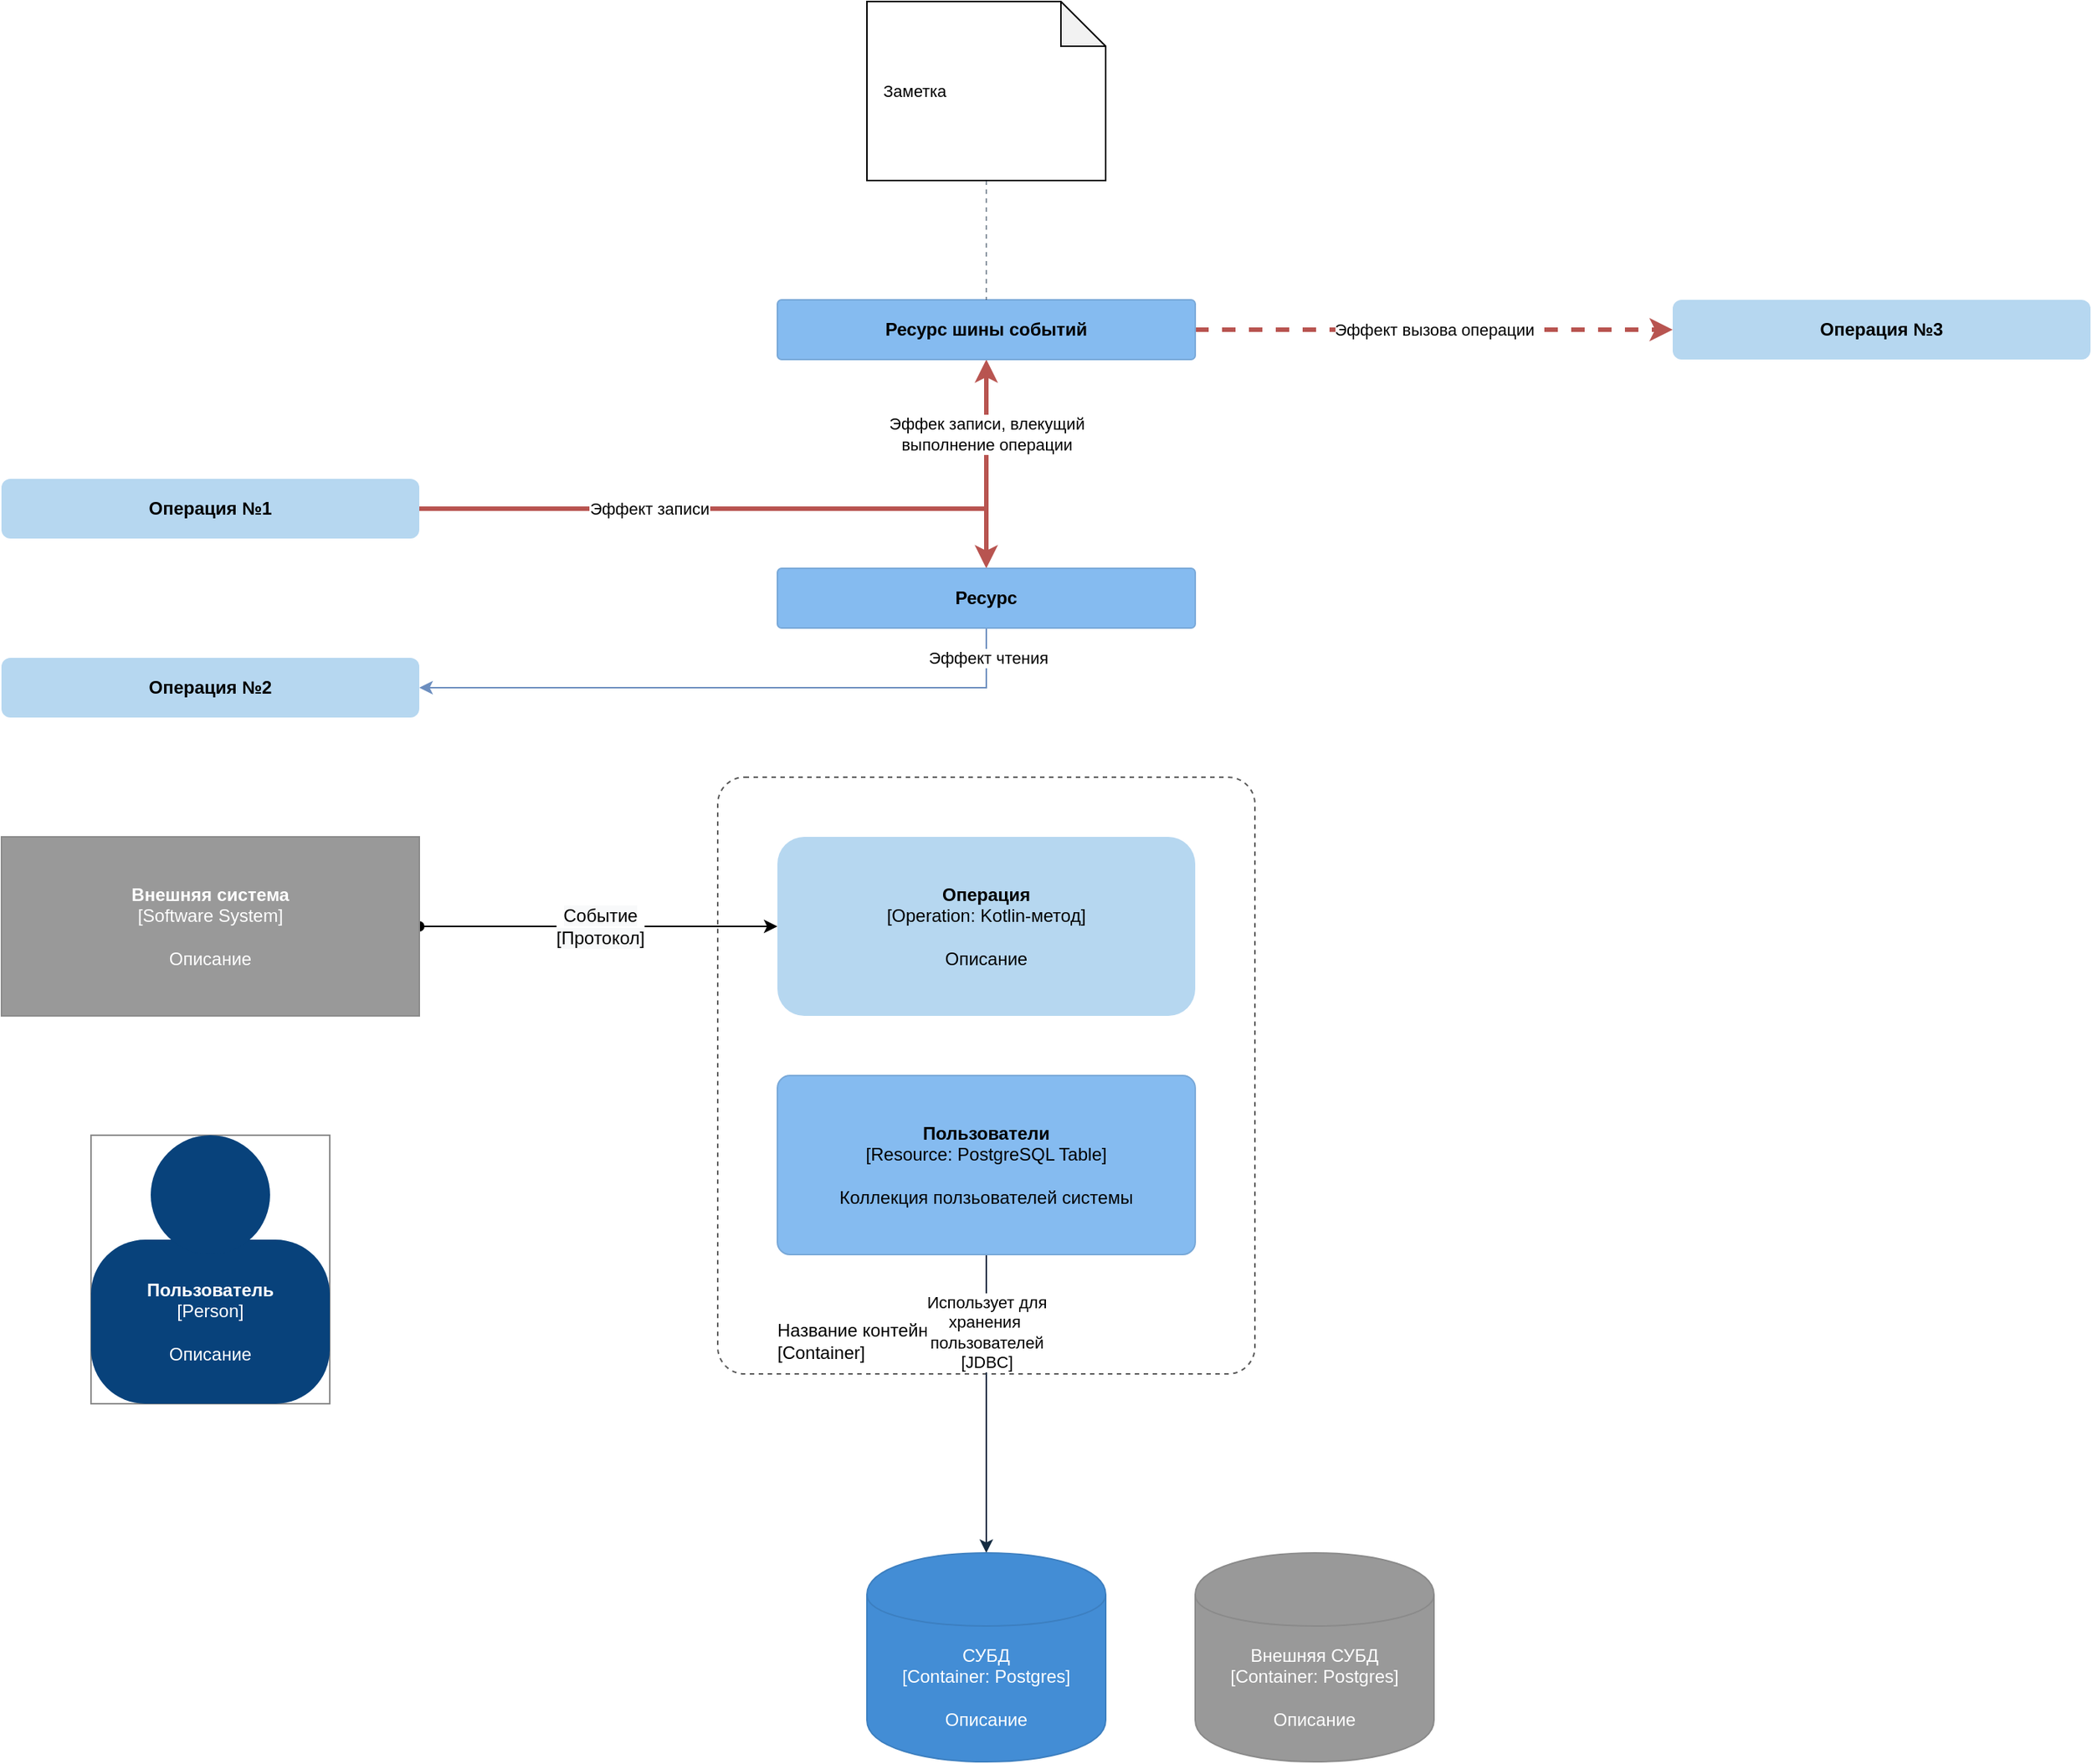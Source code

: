 <mxfile version="18.0.1" type="device"><diagram id="M19w_rIEWqRF342RBOoA" name="Page-1"><mxGraphModel dx="3097" dy="2398" grid="1" gridSize="10" guides="1" tooltips="1" connect="1" arrows="1" fold="1" page="1" pageScale="1" pageWidth="850" pageHeight="1100" math="0" shadow="0"><root><mxCell id="0"/><mxCell id="1" parent="0"/><mxCell id="cSM93p7F_ZH4tl-92xQs-15" style="edgeStyle=orthogonalEdgeStyle;orthogonalLoop=1;jettySize=auto;html=1;startArrow=none;startFill=0;strokeColor=#B85450;strokeWidth=3;dashed=1;fillColor=#f8cecc;" edge="1" parent="1" source="cSM93p7F_ZH4tl-92xQs-12" target="cSM93p7F_ZH4tl-92xQs-14"><mxGeometry relative="1" as="geometry"><mxPoint x="220" y="-80" as="targetPoint"/><mxPoint x="1100" y="280" as="sourcePoint"/><Array as="points"><mxPoint x="960" y="-60"/><mxPoint x="960" y="-60"/></Array></mxGeometry></mxCell><mxCell id="cSM93p7F_ZH4tl-92xQs-2" value="Название контейнера&lt;br&gt;[Container]" style="rounded=1;whiteSpace=wrap;html=1;labelBackgroundColor=default;strokeColor=#595959;fillColor=none;dashed=1;shadow=0;glass=0;sketch=0;align=left;verticalAlign=bottom;spacingLeft=38;spacingBottom=5;perimeterSpacing=100;arcSize=5;" vertex="1" parent="1"><mxGeometry x="560" y="240" width="360" height="400" as="geometry"/></mxCell><mxCell id="cSM93p7F_ZH4tl-92xQs-3" style="edgeStyle=none;rounded=0;orthogonalLoop=1;jettySize=auto;html=1;fillColor=#f8cecc;strokeColor=#b85450;strokeWidth=3;" edge="1" parent="1" source="cSM93p7F_ZH4tl-92xQs-10" target="cSM93p7F_ZH4tl-92xQs-12"><mxGeometry relative="1" as="geometry"><mxPoint x="1010" y="60" as="targetPoint"/><Array as="points"><mxPoint x="740" y="60"/></Array><mxPoint x="610" y="20" as="sourcePoint"/></mxGeometry></mxCell><mxCell id="cSM93p7F_ZH4tl-92xQs-4" value="Эффек записи, влекущий &lt;br&gt;выполнение операции" style="edgeLabel;html=1;align=center;verticalAlign=middle;resizable=0;points=[];rounded=0;" vertex="1" connectable="0" parent="cSM93p7F_ZH4tl-92xQs-3"><mxGeometry x="0.138" relative="1" as="geometry"><mxPoint x="107" y="-50" as="offset"/></mxGeometry></mxCell><mxCell id="cSM93p7F_ZH4tl-92xQs-5" value="Операция №2" style="rounded=1;whiteSpace=wrap;html=1;fillColor=#B6D7F0;strokeColor=none;fontStyle=1" vertex="1" parent="1"><mxGeometry x="80" y="160" width="280" height="40" as="geometry"/></mxCell><mxCell id="cSM93p7F_ZH4tl-92xQs-6" style="edgeStyle=none;rounded=0;orthogonalLoop=1;jettySize=auto;html=1;fillColor=#dae8fc;strokeColor=#6c8ebf;" edge="1" parent="1" source="cSM93p7F_ZH4tl-92xQs-13" target="cSM93p7F_ZH4tl-92xQs-5"><mxGeometry relative="1" as="geometry"><mxPoint x="287.29" y="445" as="targetPoint"/><mxPoint x="499.105" y="180.224" as="sourcePoint"/><Array as="points"><mxPoint x="740" y="180"/></Array></mxGeometry></mxCell><mxCell id="cSM93p7F_ZH4tl-92xQs-7" value="Эффект чтения" style="edgeLabel;html=1;align=center;verticalAlign=middle;resizable=0;points=[];rounded=0;" vertex="1" connectable="0" parent="cSM93p7F_ZH4tl-92xQs-6"><mxGeometry x="0.059" y="-3" relative="1" as="geometry"><mxPoint x="183" y="-17" as="offset"/></mxGeometry></mxCell><mxCell id="cSM93p7F_ZH4tl-92xQs-8" style="edgeStyle=none;rounded=0;orthogonalLoop=1;jettySize=auto;html=1;fillColor=#f8cecc;strokeColor=#b85450;strokeWidth=3;" edge="1" parent="1" source="cSM93p7F_ZH4tl-92xQs-10" target="cSM93p7F_ZH4tl-92xQs-13"><mxGeometry relative="1" as="geometry"><mxPoint x="504.554" y="127.843" as="targetPoint"/><Array as="points"><mxPoint x="740" y="60"/></Array></mxGeometry></mxCell><mxCell id="cSM93p7F_ZH4tl-92xQs-9" value="Эффект записи" style="edgeLabel;html=1;align=center;verticalAlign=middle;resizable=0;points=[];rounded=0;" vertex="1" connectable="0" parent="cSM93p7F_ZH4tl-92xQs-8"><mxGeometry x="0.138" relative="1" as="geometry"><mxPoint x="-85" as="offset"/></mxGeometry></mxCell><mxCell id="cSM93p7F_ZH4tl-92xQs-10" value="Операция №1" style="rounded=1;whiteSpace=wrap;html=1;fillColor=#B6D7F0;strokeColor=none;fontStyle=1" vertex="1" parent="1"><mxGeometry x="80" y="40" width="280" height="40" as="geometry"/></mxCell><object label="&lt;b&gt;Ресурс шины событий&lt;br&gt;&lt;/b&gt;" placeholders="1" c4Name="name" c4Type="Component" c4Technology="technology" c4Description="Description" id="cSM93p7F_ZH4tl-92xQs-12"><mxCell style="rounded=1;whiteSpace=wrap;html=1;labelBackgroundColor=none;fillColor=#85bbf0;fontColor=#000000;align=center;arcSize=7;strokeColor=#78a8d8;" vertex="1" parent="1"><mxGeometry x="600" y="-80" width="280" height="40" as="geometry"/><C4Component as="c4"/></mxCell></object><mxCell id="cSM93p7F_ZH4tl-92xQs-11" value="Эффект вызова операции" style="edgeLabel;html=1;align=center;verticalAlign=middle;resizable=0;points=[];labelBackgroundColor=default;" vertex="1" connectable="0" parent="1"><mxGeometry x="1040" y="-60.001" as="geometry"/></mxCell><object label="&lt;b&gt;Ресурс&lt;br&gt;&lt;/b&gt;" placeholders="1" c4Name="name" c4Type="Component" c4Technology="technology" c4Description="Description" id="cSM93p7F_ZH4tl-92xQs-13"><mxCell style="rounded=1;whiteSpace=wrap;html=1;labelBackgroundColor=none;fillColor=#85bbf0;fontColor=#000000;align=center;arcSize=7;strokeColor=#78a8d8;" vertex="1" parent="1"><mxGeometry x="600" y="100" width="280" height="40" as="geometry"/><C4Component as="c4"/></mxCell></object><mxCell id="cSM93p7F_ZH4tl-92xQs-14" value="Операция №3" style="rounded=1;whiteSpace=wrap;html=1;fillColor=#B6D7F0;strokeColor=none;fontStyle=1" vertex="1" parent="1"><mxGeometry x="1200" y="-80" width="280" height="40" as="geometry"/></mxCell><mxCell id="cSM93p7F_ZH4tl-92xQs-19" style="edgeStyle=orthogonalEdgeStyle;orthogonalLoop=1;jettySize=auto;html=1;dashed=1;startArrow=none;startFill=0;strokeColor=#152C42;strokeWidth=1;opacity=50;endArrow=none;endFill=0;fillColor=#f5f5f5;" edge="1" parent="1" source="cSM93p7F_ZH4tl-92xQs-20" target="cSM93p7F_ZH4tl-92xQs-12"><mxGeometry relative="1" as="geometry"/></mxCell><mxCell id="cSM93p7F_ZH4tl-92xQs-20" value="&lt;div style=&quot;text-align: center;&quot;&gt;&lt;span style=&quot;font-size: 11px; background-color: rgb(255, 255, 255);&quot;&gt;Заметка&lt;/span&gt;&lt;/div&gt;" style="shape=note;whiteSpace=wrap;html=1;backgroundOutline=1;darkOpacity=0.05;align=left;spacingLeft=9;" vertex="1" parent="1"><mxGeometry x="660" y="-280" width="160" height="120" as="geometry"/></mxCell><mxCell id="cSM93p7F_ZH4tl-92xQs-21" style="edgeStyle=none;rounded=0;orthogonalLoop=1;jettySize=auto;html=1;startArrow=oval;startFill=1;" edge="1" parent="1" source="cSM93p7F_ZH4tl-92xQs-48" target="cSM93p7F_ZH4tl-92xQs-30"><mxGeometry relative="1" as="geometry"><mxPoint x="380" y="339.5" as="sourcePoint"/><mxPoint x="600" y="339.5" as="targetPoint"/></mxGeometry></mxCell><mxCell id="cSM93p7F_ZH4tl-92xQs-22" value="&lt;span style=&quot;font-size: 12px ; background-color: rgb(248 , 249 , 250)&quot;&gt;Событие&lt;br&gt;[&lt;/span&gt;&lt;span style=&quot;font-size: 12px ; background-color: rgb(248 , 249 , 250)&quot;&gt;Протокол&lt;/span&gt;&lt;span style=&quot;font-size: 12px ; background-color: rgb(248 , 249 , 250)&quot;&gt;]&lt;/span&gt;&lt;span style=&quot;font-size: 12px ; background-color: rgb(248 , 249 , 250)&quot;&gt;&lt;br&gt;&lt;/span&gt;" style="edgeLabel;html=1;align=center;verticalAlign=middle;resizable=0;points=[];rounded=0;" vertex="1" connectable="0" parent="cSM93p7F_ZH4tl-92xQs-21"><mxGeometry x="-0.552" relative="1" as="geometry"><mxPoint x="67" as="offset"/></mxGeometry></mxCell><mxCell id="cSM93p7F_ZH4tl-92xQs-30" value="Операция&lt;br&gt;&lt;span style=&quot;font-weight: normal&quot;&gt;[Operation: Kotlin-метод]&lt;/span&gt;&lt;br&gt;&lt;br&gt;&lt;span style=&quot;font-weight: normal&quot;&gt;Описание&lt;/span&gt;" style="rounded=1;whiteSpace=wrap;html=1;fillColor=#B6D7F0;strokeColor=none;fontStyle=1" vertex="1" parent="1"><mxGeometry x="600" y="280" width="280" height="120" as="geometry"/></mxCell><mxCell id="cSM93p7F_ZH4tl-92xQs-34" style="edgeStyle=orthogonalEdgeStyle;orthogonalLoop=1;jettySize=auto;html=1;startArrow=none;startFill=0;endArrow=classic;endFill=1;strokeColor=#152C42;strokeWidth=1;" edge="1" parent="1" source="cSM93p7F_ZH4tl-92xQs-36" target="cSM93p7F_ZH4tl-92xQs-49"><mxGeometry relative="1" as="geometry"/></mxCell><mxCell id="cSM93p7F_ZH4tl-92xQs-35" value="Использует для&lt;br&gt;хранения&amp;nbsp;&lt;br&gt;пользователей&lt;br&gt;[JDBC]" style="edgeLabel;html=1;align=center;verticalAlign=middle;resizable=0;points=[];" vertex="1" connectable="0" parent="cSM93p7F_ZH4tl-92xQs-34"><mxGeometry x="-0.775" y="1" relative="1" as="geometry"><mxPoint x="-1" y="29" as="offset"/></mxGeometry></mxCell><object label="&lt;b&gt;Пользователи&lt;/b&gt;&lt;br&gt;[Resource: PostgreSQL Table]&lt;br&gt;&lt;br&gt;Коллекция ползьователей системы" placeholders="1" c4Name="name" c4Type="Component" c4Technology="technology" c4Description="Description" id="cSM93p7F_ZH4tl-92xQs-36"><mxCell style="rounded=1;whiteSpace=wrap;html=1;labelBackgroundColor=none;fillColor=#85bbf0;fontColor=#000000;align=center;arcSize=7;strokeColor=#78a8d8;" vertex="1" parent="1"><mxGeometry x="600" y="440" width="280" height="120" as="geometry"/><C4Component as="c4"/></mxCell></object><object label="&lt;b&gt;Внешняя система&lt;/b&gt;&lt;br&gt;&lt;div&gt;[Software System]&lt;/div&gt;&lt;div&gt;&lt;br&gt;&lt;/div&gt;&lt;div&gt;Описание&lt;/div&gt;" placeholders="1" c4Name="name" c4Type="SoftwareSystemDependency" c4Description="Description" id="cSM93p7F_ZH4tl-92xQs-48"><mxCell style="rounded=0;whiteSpace=wrap;html=1;labelBackgroundColor=none;fillColor=#999999;fontColor=#ffffff;align=center;arcSize=7;strokeColor=#8a8a8a;" vertex="1" parent="1"><mxGeometry x="80" y="280" width="280" height="120" as="geometry"/><C4SoftwareSystemDependency as="c4"/></mxCell></object><object label="СУБД&lt;br&gt;&lt;div&gt;[Container: Postgres]&lt;/div&gt;&lt;div&gt;&lt;br&gt;&lt;/div&gt;&lt;div&gt;Описание&lt;/div&gt;" placeholders="1" c4Type="Database" c4Technology="technology" c4Description="Description" id="cSM93p7F_ZH4tl-92xQs-49"><mxCell style="shape=cylinder;whiteSpace=wrap;html=1;boundedLbl=1;rounded=0;labelBackgroundColor=none;fillColor=#438dd5;fontSize=12;fontColor=#ffffff;align=center;strokeColor=#3c7fc0;" vertex="1" parent="1"><mxGeometry x="660" y="760" width="160" height="140" as="geometry"/><C4Database as="c4"/></mxCell></object><object label="Внешняя СУБД&lt;br&gt;&lt;div&gt;[Container: Postgres]&lt;/div&gt;&lt;div&gt;&lt;br&gt;&lt;/div&gt;&lt;div&gt;Описание&lt;/div&gt;" placeholders="1" c4Type="Database" c4Technology="technology" c4Description="Description" id="cSM93p7F_ZH4tl-92xQs-58"><mxCell style="shape=cylinder;whiteSpace=wrap;html=1;boundedLbl=1;rounded=0;labelBackgroundColor=none;fillColor=#999999;fontSize=12;fontColor=#ffffff;align=center;strokeColor=#8A8A8A;" vertex="1" parent="1"><mxGeometry x="880" y="760" width="160" height="140" as="geometry"/><C4Database as="c4"/></mxCell></object><mxCell id="cSM93p7F_ZH4tl-92xQs-59" value="" style="group;rounded=0;labelBackgroundColor=none;fillColor=none;fontColor=#ffffff;align=center;html=1;strokeColor=#8A8A8A;" vertex="1" connectable="0" parent="1"><mxGeometry x="140" y="480" width="160" height="180" as="geometry"/><C4Person as="c4"/></mxCell><object label="&lt;b&gt;Пользователь&lt;/b&gt;&lt;div&gt;[Person]&lt;/div&gt;&lt;div&gt;&lt;br&gt;&lt;/div&gt;&lt;div&gt;Описание&lt;/div&gt;" placeholders="1" c4Name="name" c4Type="body" c4Description="Description" id="cSM93p7F_ZH4tl-92xQs-60"><mxCell style="rounded=1;whiteSpace=wrap;html=1;labelBackgroundColor=none;fillColor=#08427b;fontColor=#ffffff;align=center;arcSize=33;strokeColor=3c7fc0;" vertex="1" parent="cSM93p7F_ZH4tl-92xQs-59"><mxGeometry y="70" width="160" height="110" as="geometry"/><C4Person as="c4"/></mxCell></object><mxCell id="cSM93p7F_ZH4tl-92xQs-61" value="" style="ellipse;whiteSpace=wrap;html=1;aspect=fixed;rounded=0;labelBackgroundColor=none;fillColor=#08427b;fontSize=12;fontColor=#ffffff;align=center;strokeColor=3c7fc0;" vertex="1" parent="cSM93p7F_ZH4tl-92xQs-59"><mxGeometry x="40" width="80" height="80" as="geometry"/><C4Person as="c4"/></mxCell></root></mxGraphModel></diagram></mxfile>